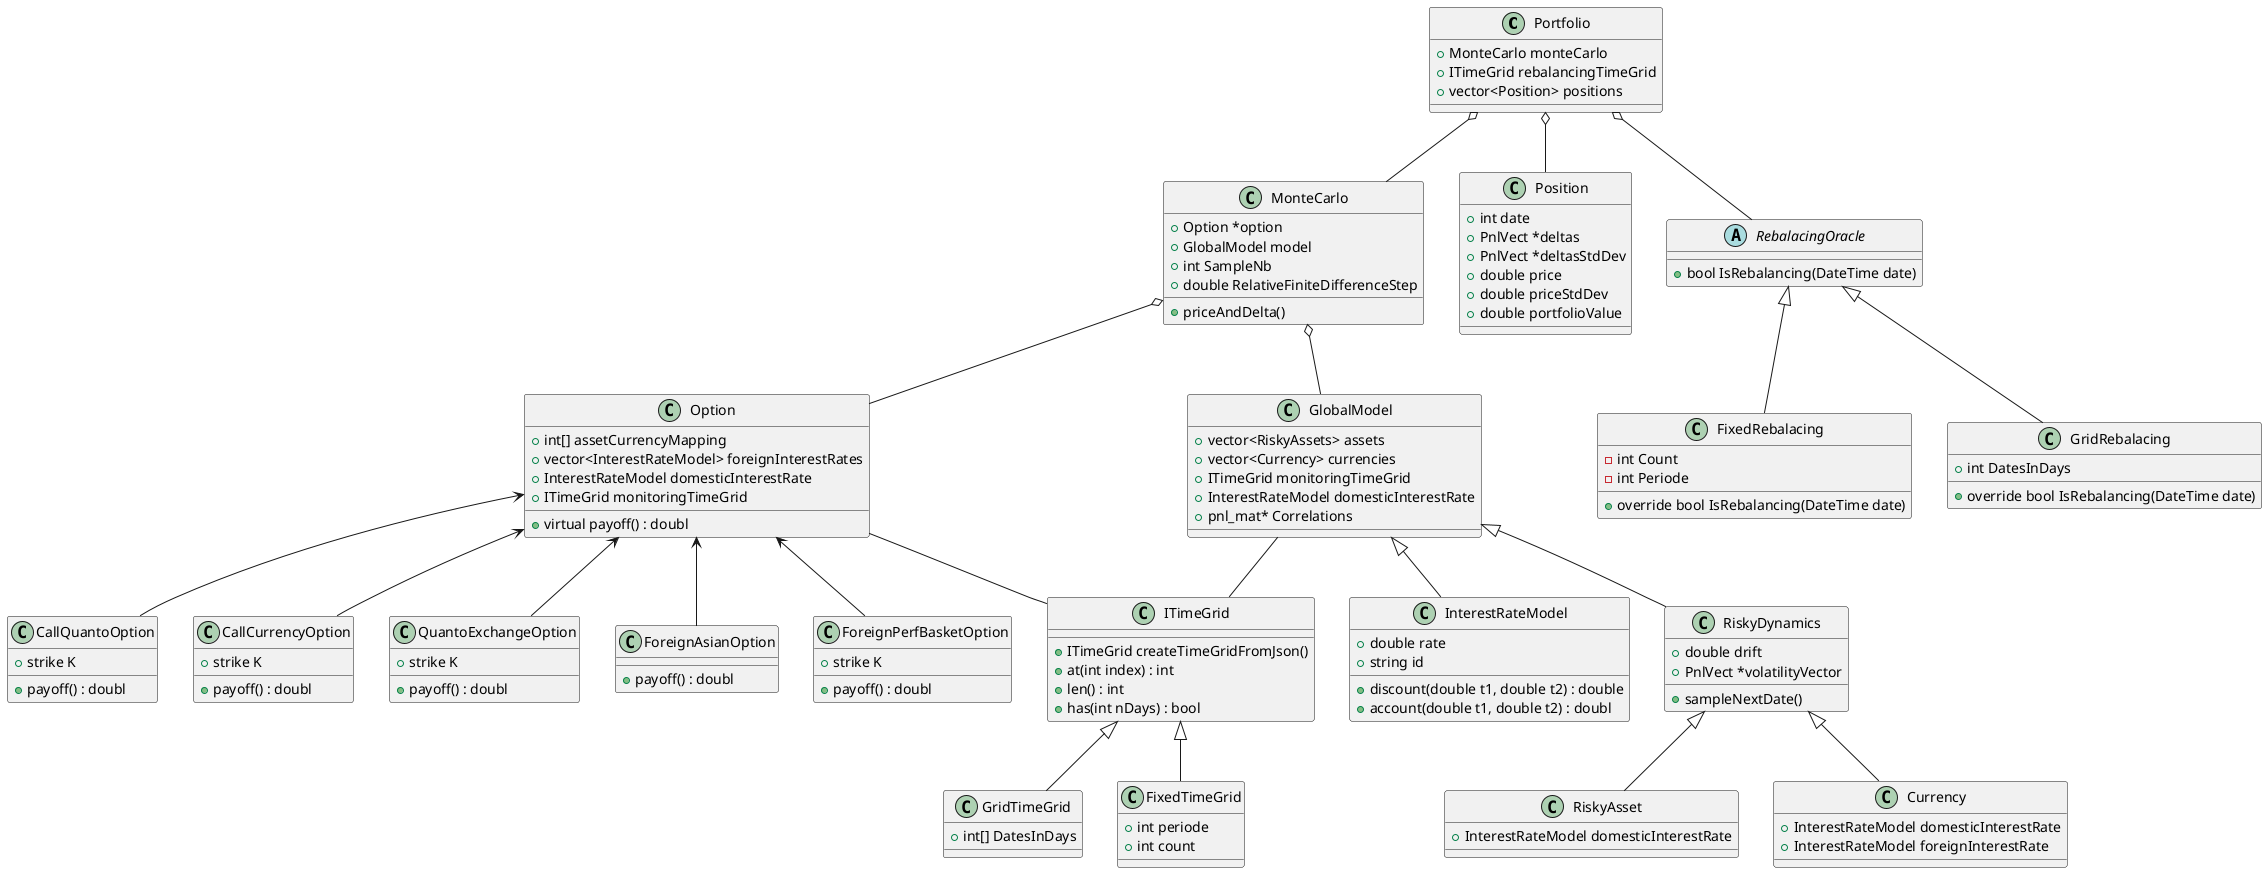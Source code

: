 @startuml conception


class Portfolio {
    
    + MonteCarlo monteCarlo
    + ITimeGrid rebalancingTimeGrid
    + vector<Position> positions
}




class MonteCarlo {

    + Option *option
    + GlobalModel model
    + int SampleNb
    + double RelativeFiniteDifferenceStep
    + priceAndDelta()
}


class Position {
    + int date
    + PnlVect *deltas
    + PnlVect *deltasStdDev
    + double price
    + double priceStdDev
    + double portfolioValue
}


class Option {

    + int[] assetCurrencyMapping
    + vector<InterestRateModel> foreignInterestRates
    + InterestRateModel domesticInterestRate
    + ITimeGrid monitoringTimeGrid
    + virtual payoff() : doubl

}


class CallQuantoOption {
    + strike K 
    + payoff() : doubl
}


class CallCurrencyOption {
    + strike K 
    + payoff() : doubl

}

class QuantoExchangeOption {
    + strike K 
    + payoff() : doubl

}


class ForeignAsianOption {
    + payoff() : doubl

}

class ForeignPerfBasketOption {
    + strike K 
    + payoff() : doubl

}



class GlobalModel {

    + vector<RiskyAssets> assets
    + vector<Currency> currencies
    + ITimeGrid monitoringTimeGrid
    + InterestRateModel domesticInterestRate
    + pnl_mat* Correlations
}

class InterestRateModel {

    + double rate 
    + string id 
    + discount(double t1, double t2) : double
    + account(double t1, double t2) : doubl

}




class RiskyDynamics {

    + double drift
    + PnlVect *volatilityVector
    + sampleNextDate()
}

class RiskyAsset {

    + InterestRateModel domesticInterestRate
}

class Currency {

    + InterestRateModel domesticInterestRate
    + InterestRateModel foreignInterestRate
}







class ITimeGrid {
    + ITimeGrid createTimeGridFromJson()
    + at(int index) : int
    + len() : int
    + has(int nDays) : bool

}


class GridTimeGrid {
    + int[] DatesInDays
}

class FixedTimeGrid {
    + int periode 
    + int count 
}


abstract class  RebalacingOracle  {
    + bool IsRebalancing(DateTime date)
}

class FixedRebalacing {
    - int Count 
    - int Periode 
    + override bool IsRebalancing(DateTime date)
}

class GridRebalacing {
    + int DatesInDays
    + override bool IsRebalancing(DateTime date)
}



Portfolio o-- MonteCarlo
Portfolio o-- Position 
Portfolio o-- RebalacingOracle

MonteCarlo o-- Option 
MonteCarlo o-- GlobalModel

Option <-- CallQuantoOption
Option <-- CallCurrencyOption
Option <-- QuantoExchangeOption
Option <-- ForeignAsianOption
Option <-- ForeignPerfBasketOption
Option -- ITimeGrid

RebalacingOracle <|-- FixedRebalacing
RebalacingOracle <|-- GridRebalacing


ITimeGrid <|-- GridTimeGrid 
ITimeGrid <|-- FixedTimeGrid 


GlobalModel <|-- InterestRateModel
GlobalModel -- ITimeGrid
GlobalModel <|-- RiskyDynamics
RiskyDynamics <|-- RiskyAsset
RiskyDynamics <|-- Currency


@enduml